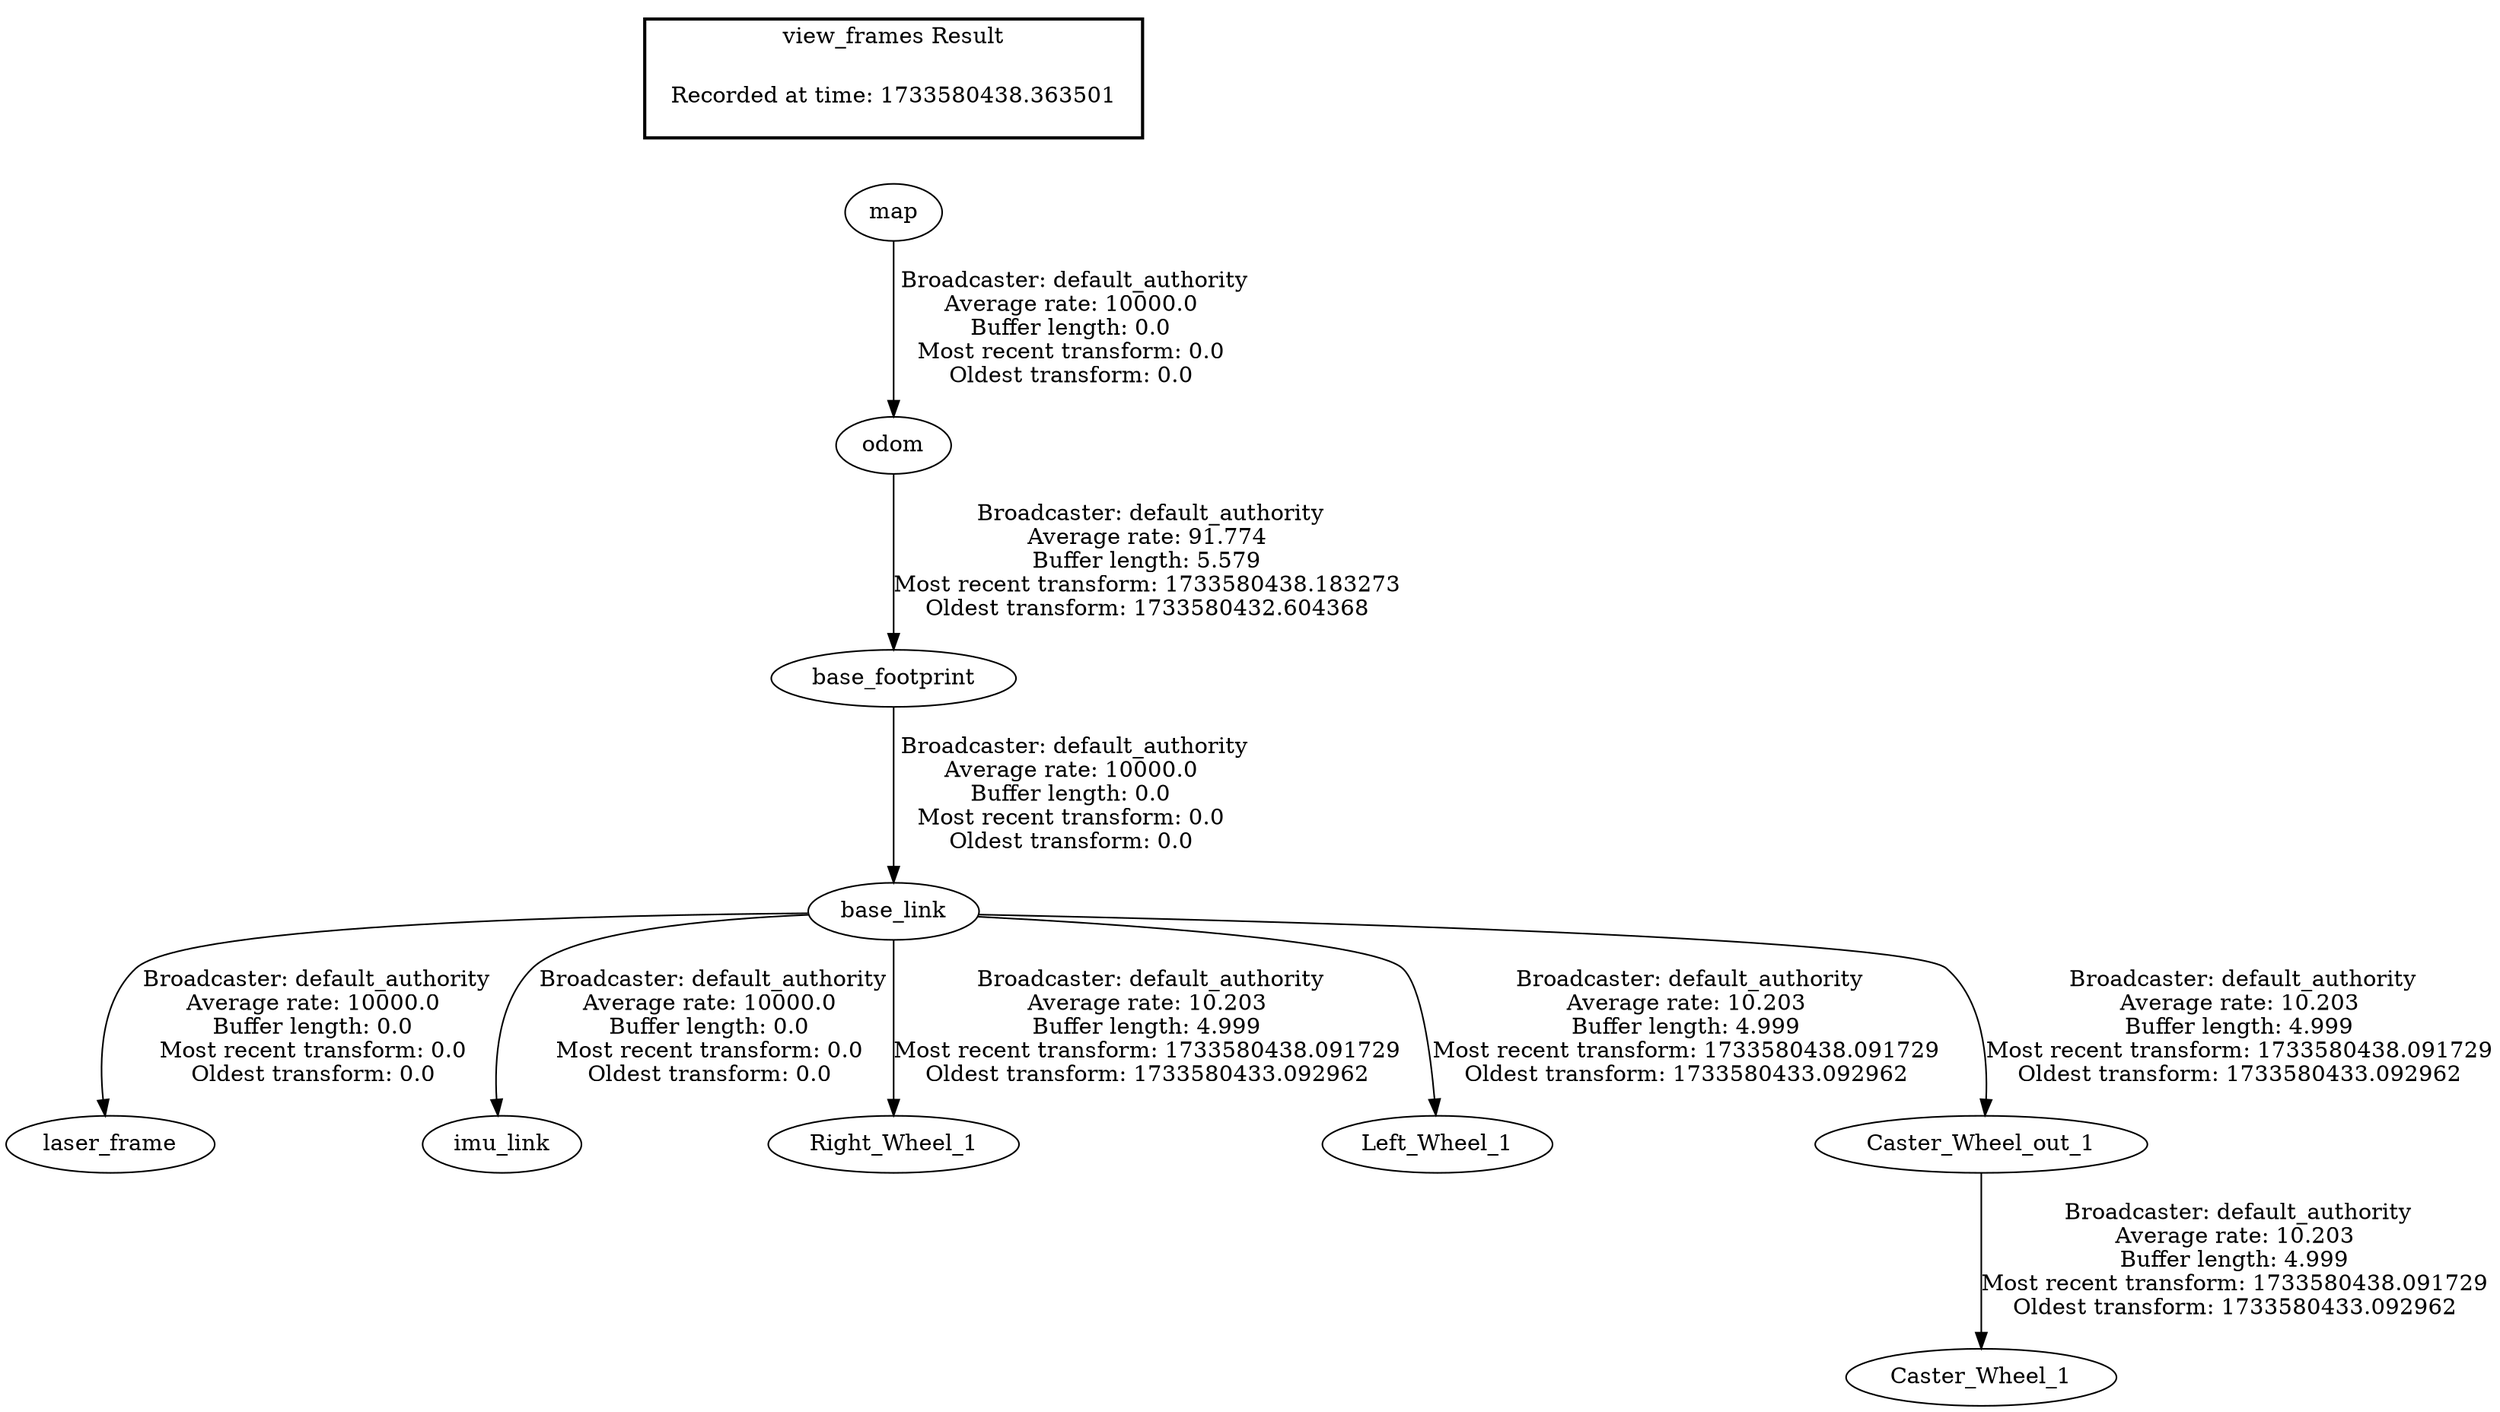 digraph G {
"odom" -> "base_footprint"[label=" Broadcaster: default_authority\nAverage rate: 91.774\nBuffer length: 5.579\nMost recent transform: 1733580438.183273\nOldest transform: 1733580432.604368\n"];
"map" -> "odom"[label=" Broadcaster: default_authority\nAverage rate: 10000.0\nBuffer length: 0.0\nMost recent transform: 0.0\nOldest transform: 0.0\n"];
"base_link" -> "laser_frame"[label=" Broadcaster: default_authority\nAverage rate: 10000.0\nBuffer length: 0.0\nMost recent transform: 0.0\nOldest transform: 0.0\n"];
"base_footprint" -> "base_link"[label=" Broadcaster: default_authority\nAverage rate: 10000.0\nBuffer length: 0.0\nMost recent transform: 0.0\nOldest transform: 0.0\n"];
"base_link" -> "imu_link"[label=" Broadcaster: default_authority\nAverage rate: 10000.0\nBuffer length: 0.0\nMost recent transform: 0.0\nOldest transform: 0.0\n"];
"base_link" -> "Right_Wheel_1"[label=" Broadcaster: default_authority\nAverage rate: 10.203\nBuffer length: 4.999\nMost recent transform: 1733580438.091729\nOldest transform: 1733580433.092962\n"];
"base_link" -> "Left_Wheel_1"[label=" Broadcaster: default_authority\nAverage rate: 10.203\nBuffer length: 4.999\nMost recent transform: 1733580438.091729\nOldest transform: 1733580433.092962\n"];
"Caster_Wheel_out_1" -> "Caster_Wheel_1"[label=" Broadcaster: default_authority\nAverage rate: 10.203\nBuffer length: 4.999\nMost recent transform: 1733580438.091729\nOldest transform: 1733580433.092962\n"];
"base_link" -> "Caster_Wheel_out_1"[label=" Broadcaster: default_authority\nAverage rate: 10.203\nBuffer length: 4.999\nMost recent transform: 1733580438.091729\nOldest transform: 1733580433.092962\n"];
edge [style=invis];
 subgraph cluster_legend { style=bold; color=black; label ="view_frames Result";
"Recorded at time: 1733580438.363501"[ shape=plaintext ] ;
}->"map";
}